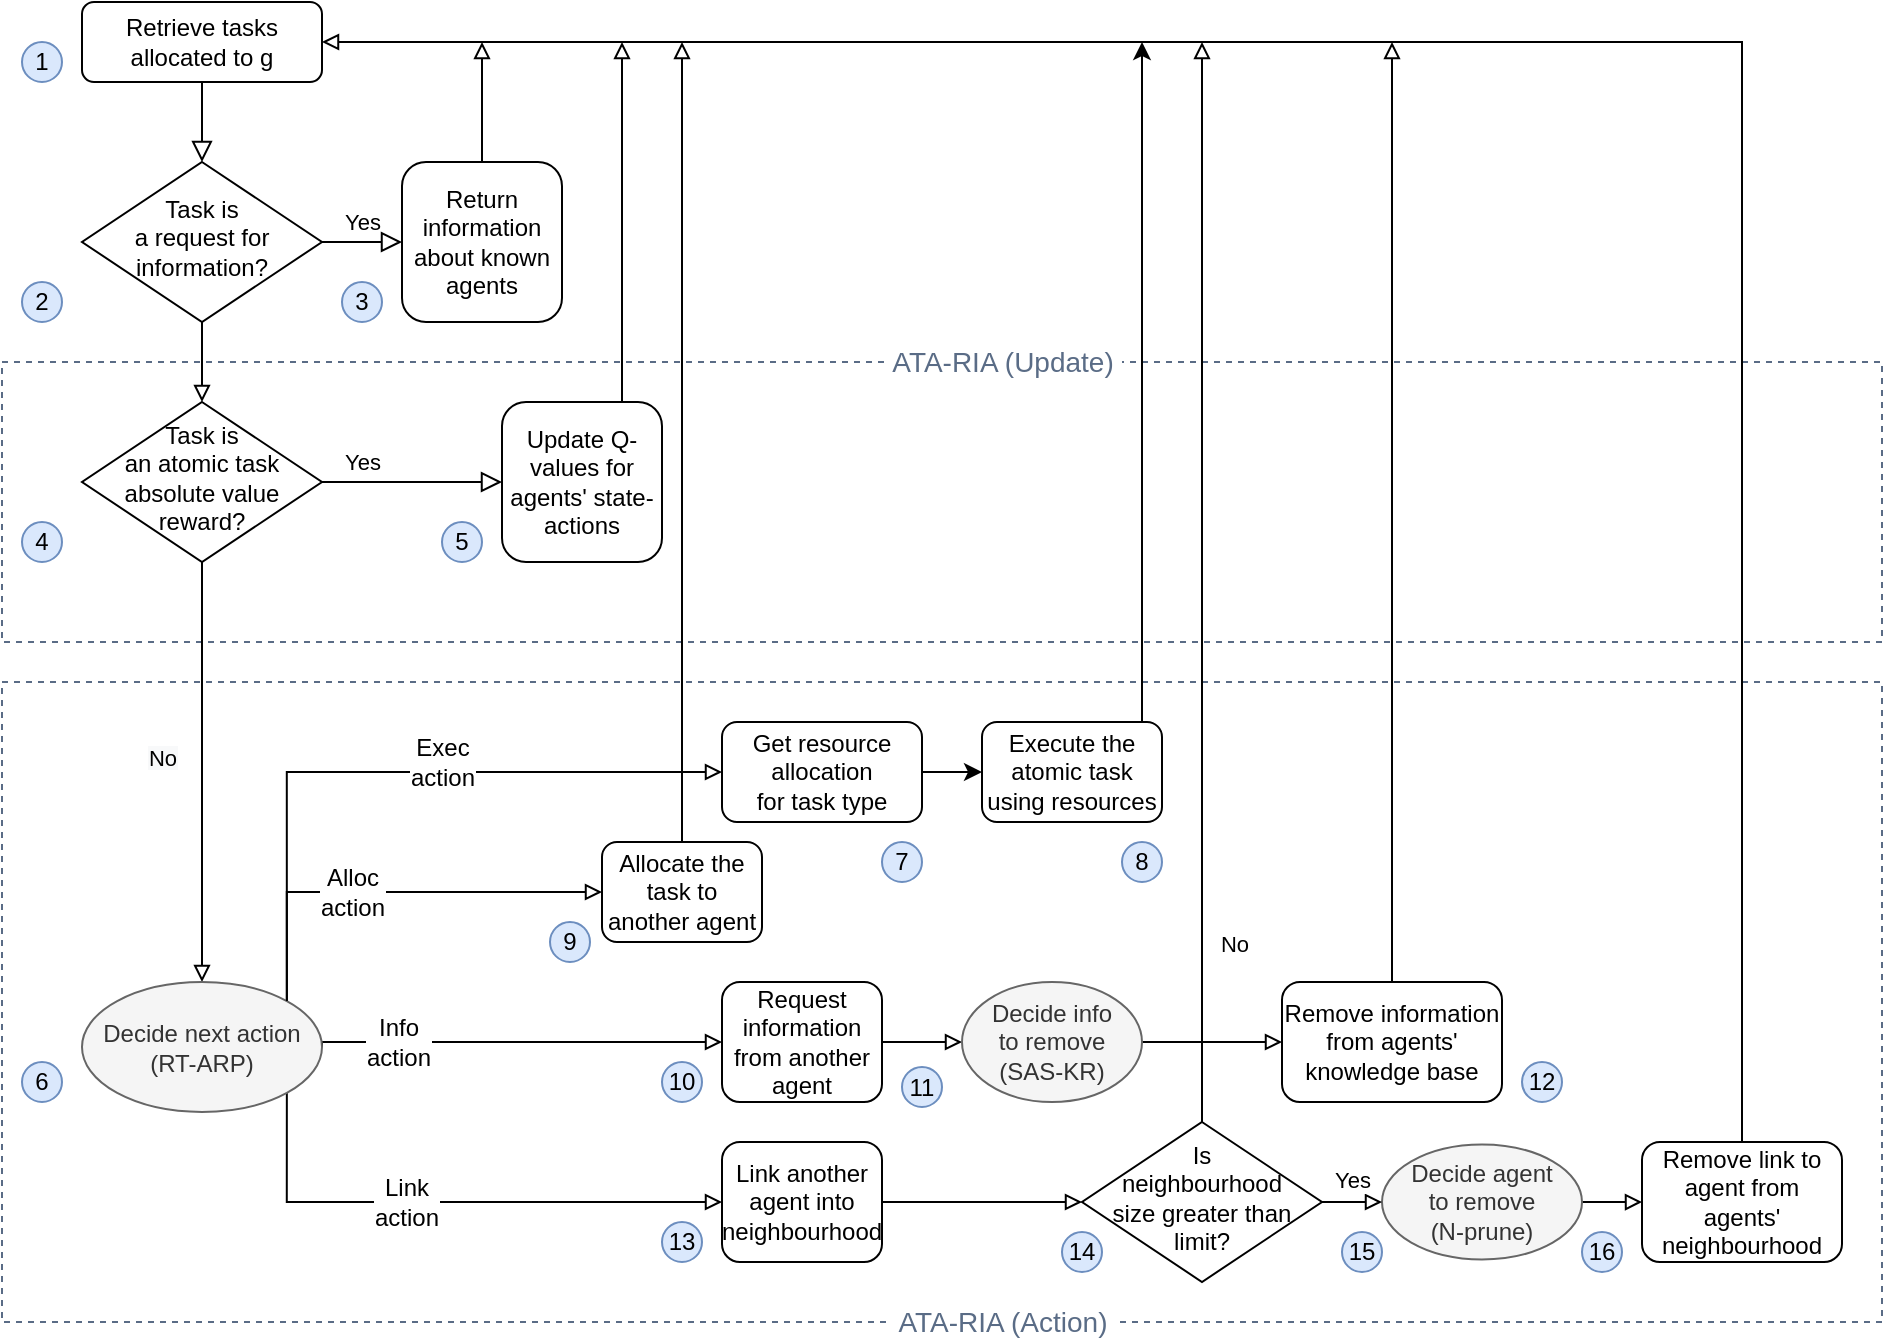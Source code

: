 <mxfile version="13.0.3" type="device"><diagram id="C5RBs43oDa-KdzZeNtuy" name="Page-1"><mxGraphModel dx="1106" dy="822" grid="1" gridSize="10" guides="1" tooltips="1" connect="1" arrows="1" fold="1" page="1" pageScale="1" pageWidth="827" pageHeight="1169" math="0" shadow="0"><root><mxCell id="WIyWlLk6GJQsqaUBKTNV-0"/><mxCell id="WIyWlLk6GJQsqaUBKTNV-1" parent="WIyWlLk6GJQsqaUBKTNV-0"/><mxCell id="KoRvC7mjp7U8nbrxe1lm-7" value="" style="fillColor=none;strokeColor=#5A6C86;dashed=1;verticalAlign=bottom;fontStyle=0;fontColor=#000000;align=left;labelPosition=right;verticalLabelPosition=top;spacingLeft=-98;spacingBottom=-21;labelBackgroundColor=#ffffff;" parent="WIyWlLk6GJQsqaUBKTNV-1" vertex="1"><mxGeometry x="120" y="420" width="940" height="320" as="geometry"/></mxCell><mxCell id="KoRvC7mjp7U8nbrxe1lm-8" value="" style="fillColor=none;strokeColor=#5A6C86;dashed=1;verticalAlign=bottom;fontStyle=1;fontColor=#000000;align=center;labelPosition=center;verticalLabelPosition=top;spacingLeft=-99;spacingTop=0;spacingBottom=-21;" parent="WIyWlLk6GJQsqaUBKTNV-1" vertex="1"><mxGeometry x="120" y="260" width="940" height="140" as="geometry"/></mxCell><mxCell id="WIyWlLk6GJQsqaUBKTNV-2" value="" style="rounded=0;html=1;jettySize=auto;orthogonalLoop=1;fontSize=11;endArrow=block;endFill=0;endSize=8;strokeWidth=1;shadow=0;labelBackgroundColor=none;edgeStyle=orthogonalEdgeStyle;fontStyle=0;entryX=0.5;entryY=0;entryDx=0;entryDy=0;" parent="WIyWlLk6GJQsqaUBKTNV-1" source="WIyWlLk6GJQsqaUBKTNV-3" target="WIyWlLk6GJQsqaUBKTNV-10" edge="1"><mxGeometry x="-0.2" y="-20" relative="1" as="geometry"><mxPoint as="offset"/><mxPoint x="220" y="170" as="targetPoint"/></mxGeometry></mxCell><mxCell id="WIyWlLk6GJQsqaUBKTNV-3" value="Retrieve tasks allocated to g" style="rounded=1;whiteSpace=wrap;html=1;fontSize=12;glass=0;strokeWidth=1;shadow=0;fontStyle=0" parent="WIyWlLk6GJQsqaUBKTNV-1" vertex="1"><mxGeometry x="160" y="80" width="120" height="40" as="geometry"/></mxCell><mxCell id="WIyWlLk6GJQsqaUBKTNV-9" value="Yes" style="edgeStyle=orthogonalEdgeStyle;rounded=0;html=1;jettySize=auto;orthogonalLoop=1;fontSize=11;endArrow=block;endFill=0;endSize=8;strokeWidth=1;shadow=0;labelBackgroundColor=none;fontStyle=0" parent="WIyWlLk6GJQsqaUBKTNV-1" source="WIyWlLk6GJQsqaUBKTNV-10" target="WIyWlLk6GJQsqaUBKTNV-12" edge="1"><mxGeometry y="10" relative="1" as="geometry"><mxPoint as="offset"/></mxGeometry></mxCell><mxCell id="-1iLSRCerz2YxzJYn320-26" value="&#10;&#10;&lt;span style=&quot;color: rgb(0, 0, 0); font-family: helvetica; font-size: 11px; font-style: normal; letter-spacing: normal; text-align: center; text-indent: 0px; text-transform: none; word-spacing: 0px; background-color: rgb(248, 249, 250); display: inline; float: none;&quot;&gt;No&lt;/span&gt;&#10;&#10;" style="edgeStyle=orthogonalEdgeStyle;rounded=0;orthogonalLoop=1;jettySize=auto;html=1;exitX=0.5;exitY=1;exitDx=0;exitDy=0;entryX=0.5;entryY=0;entryDx=0;entryDy=0;endArrow=block;endFill=0;fontStyle=0" parent="WIyWlLk6GJQsqaUBKTNV-1" source="KoRvC7mjp7U8nbrxe1lm-1" target="-1iLSRCerz2YxzJYn320-7" edge="1"><mxGeometry x="-0.067" y="-20" relative="1" as="geometry"><mxPoint as="offset"/><mxPoint x="220" y="430" as="sourcePoint"/></mxGeometry></mxCell><mxCell id="KoRvC7mjp7U8nbrxe1lm-5" style="edgeStyle=orthogonalEdgeStyle;rounded=0;orthogonalLoop=1;jettySize=auto;html=1;entryX=0.5;entryY=0;entryDx=0;entryDy=0;endArrow=block;endFill=0;fontSize=12;" parent="WIyWlLk6GJQsqaUBKTNV-1" source="WIyWlLk6GJQsqaUBKTNV-10" target="KoRvC7mjp7U8nbrxe1lm-1" edge="1"><mxGeometry relative="1" as="geometry"/></mxCell><mxCell id="WIyWlLk6GJQsqaUBKTNV-10" value="&lt;font face=&quot;sans-serif&quot;&gt;Task is &lt;br&gt;a request for information?&lt;/font&gt;" style="rhombus;whiteSpace=wrap;html=1;shadow=0;fontFamily=Helvetica;fontSize=12;align=center;strokeWidth=1;spacing=6;spacingTop=-4;fontStyle=0" parent="WIyWlLk6GJQsqaUBKTNV-1" vertex="1"><mxGeometry x="160" y="160" width="120" height="80" as="geometry"/></mxCell><mxCell id="NhZEEdgqRD4LZpYJJ2mU-9" style="edgeStyle=orthogonalEdgeStyle;rounded=0;orthogonalLoop=1;jettySize=auto;html=1;exitX=0.5;exitY=0;exitDx=0;exitDy=0;endArrow=block;endFill=0;" parent="WIyWlLk6GJQsqaUBKTNV-1" source="-1iLSRCerz2YxzJYn320-0" edge="1"><mxGeometry relative="1" as="geometry"><mxPoint x="460" y="100" as="targetPoint"/></mxGeometry></mxCell><mxCell id="-1iLSRCerz2YxzJYn320-0" value="Allocate the task to another agent" style="rounded=1;whiteSpace=wrap;html=1;fontSize=12;glass=0;strokeWidth=1;shadow=0;fontStyle=0" parent="WIyWlLk6GJQsqaUBKTNV-1" vertex="1"><mxGeometry x="420" y="500" width="80" height="50" as="geometry"/></mxCell><mxCell id="-1iLSRCerz2YxzJYn320-13" style="edgeStyle=orthogonalEdgeStyle;rounded=0;orthogonalLoop=1;jettySize=auto;html=1;exitX=1;exitY=0.5;exitDx=0;exitDy=0;entryX=0;entryY=0.5;entryDx=0;entryDy=0;endArrow=block;endFill=0;fontStyle=0" parent="WIyWlLk6GJQsqaUBKTNV-1" source="-1iLSRCerz2YxzJYn320-1" target="-1iLSRCerz2YxzJYn320-8" edge="1"><mxGeometry relative="1" as="geometry"/></mxCell><mxCell id="-1iLSRCerz2YxzJYn320-1" value="Request information from another agent" style="rounded=1;whiteSpace=wrap;html=1;fontSize=12;glass=0;strokeWidth=1;shadow=0;fontStyle=0" parent="WIyWlLk6GJQsqaUBKTNV-1" vertex="1"><mxGeometry x="480" y="570" width="80" height="60" as="geometry"/></mxCell><mxCell id="-1iLSRCerz2YxzJYn320-22" style="edgeStyle=orthogonalEdgeStyle;rounded=0;orthogonalLoop=1;jettySize=auto;html=1;exitX=1;exitY=0.5;exitDx=0;exitDy=0;entryX=0;entryY=0.5;entryDx=0;entryDy=0;endArrow=block;endFill=0;fontStyle=0" parent="WIyWlLk6GJQsqaUBKTNV-1" source="-1iLSRCerz2YxzJYn320-2" target="-1iLSRCerz2YxzJYn320-21" edge="1"><mxGeometry relative="1" as="geometry"/></mxCell><mxCell id="-1iLSRCerz2YxzJYn320-2" value="Link another agent into neighbourhood" style="rounded=1;whiteSpace=wrap;html=1;fontSize=12;glass=0;strokeWidth=1;shadow=0;fontStyle=0" parent="WIyWlLk6GJQsqaUBKTNV-1" vertex="1"><mxGeometry x="480" y="650" width="80" height="60" as="geometry"/></mxCell><mxCell id="NhZEEdgqRD4LZpYJJ2mU-8" style="edgeStyle=orthogonalEdgeStyle;rounded=0;orthogonalLoop=1;jettySize=auto;html=1;exitX=0.5;exitY=0;exitDx=0;exitDy=0;endArrow=block;endFill=0;" parent="WIyWlLk6GJQsqaUBKTNV-1" source="-1iLSRCerz2YxzJYn320-3" edge="1"><mxGeometry relative="1" as="geometry"><mxPoint x="815" y="100" as="targetPoint"/></mxGeometry></mxCell><mxCell id="-1iLSRCerz2YxzJYn320-3" value="Remove information from agents' knowledge base" style="rounded=1;whiteSpace=wrap;html=1;fontSize=12;glass=0;strokeWidth=1;shadow=0;fontStyle=0" parent="WIyWlLk6GJQsqaUBKTNV-1" vertex="1"><mxGeometry x="760" y="570" width="110" height="60" as="geometry"/></mxCell><mxCell id="-1iLSRCerz2YxzJYn320-17" style="edgeStyle=orthogonalEdgeStyle;rounded=0;orthogonalLoop=1;jettySize=auto;html=1;entryX=1;entryY=0.5;entryDx=0;entryDy=0;exitX=0.5;exitY=0;exitDx=0;exitDy=0;endArrow=block;endFill=0;fontStyle=0" parent="WIyWlLk6GJQsqaUBKTNV-1" source="-1iLSRCerz2YxzJYn320-4" target="WIyWlLk6GJQsqaUBKTNV-3" edge="1"><mxGeometry relative="1" as="geometry"><Array as="points"><mxPoint x="990" y="100"/></Array></mxGeometry></mxCell><mxCell id="-1iLSRCerz2YxzJYn320-4" value="Remove link to agent from agents' neighbourhood" style="rounded=1;whiteSpace=wrap;html=1;fontSize=12;glass=0;strokeWidth=1;shadow=0;fontStyle=0" parent="WIyWlLk6GJQsqaUBKTNV-1" vertex="1"><mxGeometry x="940" y="650" width="100" height="60" as="geometry"/></mxCell><mxCell id="-1iLSRCerz2YxzJYn320-11" style="edgeStyle=orthogonalEdgeStyle;rounded=0;orthogonalLoop=1;jettySize=auto;html=1;exitX=1;exitY=1;exitDx=0;exitDy=0;entryX=0;entryY=0.5;entryDx=0;entryDy=0;endArrow=block;endFill=0;fontStyle=0" parent="WIyWlLk6GJQsqaUBKTNV-1" source="-1iLSRCerz2YxzJYn320-7" target="-1iLSRCerz2YxzJYn320-2" edge="1"><mxGeometry relative="1" as="geometry"><Array as="points"><mxPoint x="263" y="680"/></Array></mxGeometry></mxCell><mxCell id="-1iLSRCerz2YxzJYn320-29" value="Link&lt;br style=&quot;font-size: 12px;&quot;&gt;action" style="edgeLabel;html=1;align=center;verticalAlign=middle;resizable=0;points=[];fontSize=12;fontStyle=0" parent="-1iLSRCerz2YxzJYn320-11" vertex="1" connectable="0"><mxGeometry x="-0.191" y="18" relative="1" as="geometry"><mxPoint x="3.4" y="18" as="offset"/></mxGeometry></mxCell><mxCell id="-1iLSRCerz2YxzJYn320-12" value="Info&lt;br style=&quot;font-size: 12px;&quot;&gt;action" style="edgeStyle=orthogonalEdgeStyle;rounded=0;orthogonalLoop=1;jettySize=auto;html=1;exitX=1;exitY=0.5;exitDx=0;exitDy=0;entryX=0;entryY=0.5;entryDx=0;entryDy=0;endArrow=block;endFill=0;fontStyle=0;fontSize=12;" parent="WIyWlLk6GJQsqaUBKTNV-1" source="-1iLSRCerz2YxzJYn320-7" target="-1iLSRCerz2YxzJYn320-1" edge="1"><mxGeometry x="-0.6" relative="1" as="geometry"><mxPoint x="410" y="612.5" as="sourcePoint"/><mxPoint as="offset"/><Array as="points"><mxPoint x="280" y="600"/></Array></mxGeometry></mxCell><mxCell id="-1iLSRCerz2YxzJYn320-28" value="Alloc&lt;br style=&quot;font-size: 12px;&quot;&gt;action" style="edgeStyle=orthogonalEdgeStyle;rounded=0;orthogonalLoop=1;jettySize=auto;html=1;exitX=1;exitY=0;exitDx=0;exitDy=0;endArrow=block;endFill=0;fontSize=12;fontStyle=0;entryX=0;entryY=0.5;entryDx=0;entryDy=0;" parent="WIyWlLk6GJQsqaUBKTNV-1" source="-1iLSRCerz2YxzJYn320-7" target="-1iLSRCerz2YxzJYn320-0" edge="1"><mxGeometry x="-0.177" relative="1" as="geometry"><Array as="points"><mxPoint x="263" y="525"/></Array><mxPoint as="offset"/><mxPoint x="400" y="550" as="targetPoint"/></mxGeometry></mxCell><mxCell id="-1iLSRCerz2YxzJYn320-7" value="Decide next action (RT-ARP)" style="ellipse;whiteSpace=wrap;html=1;fillColor=#f5f5f5;strokeColor=#666666;fontColor=#333333;fontStyle=0" parent="WIyWlLk6GJQsqaUBKTNV-1" vertex="1"><mxGeometry x="160" y="570" width="120" height="65" as="geometry"/></mxCell><mxCell id="-1iLSRCerz2YxzJYn320-14" style="edgeStyle=orthogonalEdgeStyle;rounded=0;orthogonalLoop=1;jettySize=auto;html=1;exitX=1;exitY=0.5;exitDx=0;exitDy=0;entryX=0;entryY=0.5;entryDx=0;entryDy=0;endArrow=block;endFill=0;fontStyle=0" parent="WIyWlLk6GJQsqaUBKTNV-1" source="-1iLSRCerz2YxzJYn320-8" target="-1iLSRCerz2YxzJYn320-3" edge="1"><mxGeometry relative="1" as="geometry"/></mxCell><mxCell id="-1iLSRCerz2YxzJYn320-24" style="edgeStyle=orthogonalEdgeStyle;rounded=0;orthogonalLoop=1;jettySize=auto;html=1;entryX=0;entryY=0.5;entryDx=0;entryDy=0;endArrow=block;endFill=0;fontStyle=0" parent="WIyWlLk6GJQsqaUBKTNV-1" source="-1iLSRCerz2YxzJYn320-9" target="-1iLSRCerz2YxzJYn320-4" edge="1"><mxGeometry relative="1" as="geometry"/></mxCell><mxCell id="-1iLSRCerz2YxzJYn320-9" value="Decide agent&lt;br&gt;to remove&lt;br&gt;(N-prune)" style="ellipse;whiteSpace=wrap;html=1;fillColor=#f5f5f5;strokeColor=#666666;fontColor=#333333;fontStyle=0" parent="WIyWlLk6GJQsqaUBKTNV-1" vertex="1"><mxGeometry x="810" y="651.25" width="100" height="57.5" as="geometry"/></mxCell><mxCell id="NhZEEdgqRD4LZpYJJ2mU-3" style="edgeStyle=orthogonalEdgeStyle;rounded=0;orthogonalLoop=1;jettySize=auto;html=1;exitX=0.5;exitY=0;exitDx=0;exitDy=0;endArrow=block;endFill=0;" parent="WIyWlLk6GJQsqaUBKTNV-1" source="WIyWlLk6GJQsqaUBKTNV-12" edge="1"><mxGeometry relative="1" as="geometry"><mxPoint x="360" y="100" as="targetPoint"/></mxGeometry></mxCell><mxCell id="WIyWlLk6GJQsqaUBKTNV-12" value="Return information&lt;br&gt;about known agents" style="rounded=1;whiteSpace=wrap;html=1;fontSize=12;glass=0;strokeWidth=1;shadow=0;fontStyle=0" parent="WIyWlLk6GJQsqaUBKTNV-1" vertex="1"><mxGeometry x="320" y="160" width="80" height="80" as="geometry"/></mxCell><mxCell id="-1iLSRCerz2YxzJYn320-8" value="Decide info&lt;br&gt;to remove&lt;br&gt;(SAS-KR)" style="ellipse;whiteSpace=wrap;html=1;fillColor=#f5f5f5;strokeColor=#666666;fontColor=#333333;fontStyle=0" parent="WIyWlLk6GJQsqaUBKTNV-1" vertex="1"><mxGeometry x="600" y="570" width="90" height="60" as="geometry"/></mxCell><mxCell id="-1iLSRCerz2YxzJYn320-23" value="Yes" style="edgeStyle=orthogonalEdgeStyle;rounded=0;orthogonalLoop=1;jettySize=auto;html=1;entryX=0;entryY=0.5;entryDx=0;entryDy=0;endArrow=block;endFill=0;fontStyle=0" parent="WIyWlLk6GJQsqaUBKTNV-1" source="-1iLSRCerz2YxzJYn320-21" target="-1iLSRCerz2YxzJYn320-9" edge="1"><mxGeometry y="-12" relative="1" as="geometry"><mxPoint y="1" as="offset"/></mxGeometry></mxCell><mxCell id="-1iLSRCerz2YxzJYn320-31" style="edgeStyle=orthogonalEdgeStyle;rounded=0;orthogonalLoop=1;jettySize=auto;html=1;exitX=0.5;exitY=0;exitDx=0;exitDy=0;endArrow=block;endFill=0;fontSize=12;fontStyle=0" parent="WIyWlLk6GJQsqaUBKTNV-1" source="-1iLSRCerz2YxzJYn320-21" edge="1"><mxGeometry relative="1" as="geometry"><mxPoint x="720" y="100" as="targetPoint"/></mxGeometry></mxCell><mxCell id="-1iLSRCerz2YxzJYn320-32" value="No" style="edgeLabel;html=1;align=center;verticalAlign=middle;resizable=0;points=[];fontSize=11;fontStyle=0" parent="-1iLSRCerz2YxzJYn320-31" vertex="1" connectable="0"><mxGeometry x="0.198" y="3" relative="1" as="geometry"><mxPoint x="18" y="234" as="offset"/></mxGeometry></mxCell><mxCell id="-1iLSRCerz2YxzJYn320-21" value="&lt;font face=&quot;sans-serif&quot;&gt;Is &lt;br&gt;neighbourhood &lt;br&gt;size greater than limit?&lt;/font&gt;" style="rhombus;whiteSpace=wrap;html=1;shadow=0;fontFamily=Helvetica;fontSize=12;align=center;strokeWidth=1;spacing=6;spacingTop=-4;fontStyle=0" parent="WIyWlLk6GJQsqaUBKTNV-1" vertex="1"><mxGeometry x="660" y="640" width="120" height="80" as="geometry"/></mxCell><mxCell id="LcpqVh6j0f8WOYCuGlwR-1" style="edgeStyle=orthogonalEdgeStyle;rounded=0;orthogonalLoop=1;jettySize=auto;html=1;exitX=1;exitY=0.5;exitDx=0;exitDy=0;entryX=0;entryY=0.5;entryDx=0;entryDy=0;" parent="WIyWlLk6GJQsqaUBKTNV-1" source="NhZEEdgqRD4LZpYJJ2mU-4" target="LcpqVh6j0f8WOYCuGlwR-0" edge="1"><mxGeometry relative="1" as="geometry"/></mxCell><mxCell id="NhZEEdgqRD4LZpYJJ2mU-4" value="Get resource allocation &lt;br&gt;for task type" style="rounded=1;whiteSpace=wrap;html=1;fontSize=12;glass=0;strokeWidth=1;shadow=0;fontStyle=0" parent="WIyWlLk6GJQsqaUBKTNV-1" vertex="1"><mxGeometry x="480" y="440" width="100" height="50" as="geometry"/></mxCell><mxCell id="NhZEEdgqRD4LZpYJJ2mU-5" value="Exec&lt;br style=&quot;font-size: 12px;&quot;&gt;action" style="edgeStyle=orthogonalEdgeStyle;rounded=0;orthogonalLoop=1;jettySize=auto;html=1;exitX=1;exitY=0;exitDx=0;exitDy=0;entryX=0;entryY=0.5;entryDx=0;entryDy=0;endArrow=block;endFill=0;fontSize=12;fontStyle=0" parent="WIyWlLk6GJQsqaUBKTNV-1" source="-1iLSRCerz2YxzJYn320-7" target="NhZEEdgqRD4LZpYJJ2mU-4" edge="1"><mxGeometry x="-0.186" y="-57" relative="1" as="geometry"><Array as="points"><mxPoint x="263" y="465"/></Array><mxPoint x="57" y="-62" as="offset"/><mxPoint x="262.754" y="552.198" as="sourcePoint"/></mxGeometry></mxCell><mxCell id="NhZEEdgqRD4LZpYJJ2mU-11" value="1" style="ellipse;whiteSpace=wrap;html=1;aspect=fixed;fillColor=#dae8fc;strokeColor=#6c8ebf;" parent="WIyWlLk6GJQsqaUBKTNV-1" vertex="1"><mxGeometry x="130" y="100" width="20" height="20" as="geometry"/></mxCell><mxCell id="NhZEEdgqRD4LZpYJJ2mU-12" value="2" style="ellipse;whiteSpace=wrap;html=1;aspect=fixed;fillColor=#dae8fc;strokeColor=#6c8ebf;" parent="WIyWlLk6GJQsqaUBKTNV-1" vertex="1"><mxGeometry x="130" y="220" width="20" height="20" as="geometry"/></mxCell><mxCell id="NhZEEdgqRD4LZpYJJ2mU-13" value="3" style="ellipse;whiteSpace=wrap;html=1;aspect=fixed;fillColor=#dae8fc;strokeColor=#6c8ebf;" parent="WIyWlLk6GJQsqaUBKTNV-1" vertex="1"><mxGeometry x="290" y="220" width="20" height="20" as="geometry"/></mxCell><mxCell id="NhZEEdgqRD4LZpYJJ2mU-14" value="6" style="ellipse;whiteSpace=wrap;html=1;aspect=fixed;fillColor=#dae8fc;strokeColor=#6c8ebf;" parent="WIyWlLk6GJQsqaUBKTNV-1" vertex="1"><mxGeometry x="130" y="610" width="20" height="20" as="geometry"/></mxCell><mxCell id="NhZEEdgqRD4LZpYJJ2mU-15" value="7" style="ellipse;whiteSpace=wrap;html=1;aspect=fixed;fillColor=#dae8fc;strokeColor=#6c8ebf;" parent="WIyWlLk6GJQsqaUBKTNV-1" vertex="1"><mxGeometry x="560" y="500" width="20" height="20" as="geometry"/></mxCell><mxCell id="NhZEEdgqRD4LZpYJJ2mU-16" value="9" style="ellipse;whiteSpace=wrap;html=1;aspect=fixed;fillColor=#dae8fc;strokeColor=#6c8ebf;" parent="WIyWlLk6GJQsqaUBKTNV-1" vertex="1"><mxGeometry x="394" y="540" width="20" height="20" as="geometry"/></mxCell><mxCell id="NhZEEdgqRD4LZpYJJ2mU-17" value="10" style="ellipse;whiteSpace=wrap;html=1;aspect=fixed;fillColor=#dae8fc;strokeColor=#6c8ebf;" parent="WIyWlLk6GJQsqaUBKTNV-1" vertex="1"><mxGeometry x="450" y="610" width="20" height="20" as="geometry"/></mxCell><mxCell id="NhZEEdgqRD4LZpYJJ2mU-18" value="13" style="ellipse;whiteSpace=wrap;html=1;aspect=fixed;fillColor=#dae8fc;strokeColor=#6c8ebf;" parent="WIyWlLk6GJQsqaUBKTNV-1" vertex="1"><mxGeometry x="450" y="690" width="20" height="20" as="geometry"/></mxCell><mxCell id="NhZEEdgqRD4LZpYJJ2mU-19" value="11" style="ellipse;whiteSpace=wrap;html=1;aspect=fixed;fillColor=#dae8fc;strokeColor=#6c8ebf;" parent="WIyWlLk6GJQsqaUBKTNV-1" vertex="1"><mxGeometry x="570" y="612.5" width="20" height="20" as="geometry"/></mxCell><mxCell id="NhZEEdgqRD4LZpYJJ2mU-20" value="14" style="ellipse;whiteSpace=wrap;html=1;aspect=fixed;fillColor=#dae8fc;strokeColor=#6c8ebf;" parent="WIyWlLk6GJQsqaUBKTNV-1" vertex="1"><mxGeometry x="650" y="695" width="20" height="20" as="geometry"/></mxCell><mxCell id="NhZEEdgqRD4LZpYJJ2mU-21" value="12" style="ellipse;whiteSpace=wrap;html=1;aspect=fixed;fillColor=#dae8fc;strokeColor=#6c8ebf;" parent="WIyWlLk6GJQsqaUBKTNV-1" vertex="1"><mxGeometry x="880" y="610" width="20" height="20" as="geometry"/></mxCell><mxCell id="NhZEEdgqRD4LZpYJJ2mU-22" value="16" style="ellipse;whiteSpace=wrap;html=1;aspect=fixed;fillColor=#dae8fc;strokeColor=#6c8ebf;" parent="WIyWlLk6GJQsqaUBKTNV-1" vertex="1"><mxGeometry x="910" y="695" width="20" height="20" as="geometry"/></mxCell><mxCell id="NhZEEdgqRD4LZpYJJ2mU-23" value="15" style="ellipse;whiteSpace=wrap;html=1;aspect=fixed;fillColor=#dae8fc;strokeColor=#6c8ebf;" parent="WIyWlLk6GJQsqaUBKTNV-1" vertex="1"><mxGeometry x="790" y="695" width="20" height="20" as="geometry"/></mxCell><mxCell id="KoRvC7mjp7U8nbrxe1lm-0" value="Yes" style="edgeStyle=orthogonalEdgeStyle;rounded=0;html=1;jettySize=auto;orthogonalLoop=1;fontSize=11;endArrow=block;endFill=0;endSize=8;strokeWidth=1;shadow=0;labelBackgroundColor=none;fontStyle=0" parent="WIyWlLk6GJQsqaUBKTNV-1" source="KoRvC7mjp7U8nbrxe1lm-1" target="KoRvC7mjp7U8nbrxe1lm-2" edge="1"><mxGeometry x="-0.556" y="10" relative="1" as="geometry"><mxPoint as="offset"/></mxGeometry></mxCell><mxCell id="KoRvC7mjp7U8nbrxe1lm-1" value="&lt;font face=&quot;sans-serif&quot;&gt;Task is &lt;br&gt;an atomic task absolute value&lt;br&gt;reward?&lt;/font&gt;" style="rhombus;whiteSpace=wrap;html=1;shadow=0;fontFamily=Helvetica;fontSize=12;align=center;strokeWidth=1;spacing=6;spacingTop=-4;fontStyle=0" parent="WIyWlLk6GJQsqaUBKTNV-1" vertex="1"><mxGeometry x="160" y="280" width="120" height="80" as="geometry"/></mxCell><mxCell id="KoRvC7mjp7U8nbrxe1lm-17" style="edgeStyle=orthogonalEdgeStyle;rounded=0;orthogonalLoop=1;jettySize=auto;html=1;exitX=0.75;exitY=0;exitDx=0;exitDy=0;endArrow=block;endFill=0;fontSize=14;fontColor=#000000;" parent="WIyWlLk6GJQsqaUBKTNV-1" source="KoRvC7mjp7U8nbrxe1lm-2" edge="1"><mxGeometry relative="1" as="geometry"><mxPoint x="430.0" y="100" as="targetPoint"/></mxGeometry></mxCell><mxCell id="KoRvC7mjp7U8nbrxe1lm-2" value="Update Q-values for agents' state-actions" style="rounded=1;whiteSpace=wrap;html=1;fontSize=12;glass=0;strokeWidth=1;shadow=0;fontStyle=0" parent="WIyWlLk6GJQsqaUBKTNV-1" vertex="1"><mxGeometry x="370" y="280" width="80" height="80" as="geometry"/></mxCell><mxCell id="KoRvC7mjp7U8nbrxe1lm-3" value="4" style="ellipse;whiteSpace=wrap;html=1;aspect=fixed;fillColor=#dae8fc;strokeColor=#6c8ebf;" parent="WIyWlLk6GJQsqaUBKTNV-1" vertex="1"><mxGeometry x="130" y="340" width="20" height="20" as="geometry"/></mxCell><mxCell id="KoRvC7mjp7U8nbrxe1lm-4" value="5" style="ellipse;whiteSpace=wrap;html=1;aspect=fixed;fillColor=#dae8fc;strokeColor=#6c8ebf;" parent="WIyWlLk6GJQsqaUBKTNV-1" vertex="1"><mxGeometry x="340" y="340" width="20" height="20" as="geometry"/></mxCell><mxCell id="KoRvC7mjp7U8nbrxe1lm-9" value="&lt;span&gt;&amp;nbsp;ATA-RIA (Update)&amp;nbsp;&lt;/span&gt;" style="text;html=1;align=center;verticalAlign=middle;resizable=0;points=[];autosize=1;fontSize=14;fontColor=#5A6C86;fontStyle=0;labelBackgroundColor=#ffffff;labelBorderColor=none;" parent="WIyWlLk6GJQsqaUBKTNV-1" vertex="1"><mxGeometry x="555" y="250" width="130" height="20" as="geometry"/></mxCell><mxCell id="KoRvC7mjp7U8nbrxe1lm-14" value="&lt;span style=&quot;font-weight: normal&quot;&gt;&amp;nbsp;ATA-RIA (Action)&amp;nbsp;&lt;/span&gt;" style="text;html=1;align=center;verticalAlign=middle;resizable=0;points=[];autosize=1;fontSize=14;fontColor=#5A6C86;fontStyle=1;labelBackgroundColor=#ffffff;labelBorderColor=none;" parent="WIyWlLk6GJQsqaUBKTNV-1" vertex="1"><mxGeometry x="555" y="730" width="130" height="20" as="geometry"/></mxCell><mxCell id="LcpqVh6j0f8WOYCuGlwR-2" style="edgeStyle=orthogonalEdgeStyle;rounded=0;orthogonalLoop=1;jettySize=auto;html=1;exitX=0.75;exitY=0;exitDx=0;exitDy=0;" parent="WIyWlLk6GJQsqaUBKTNV-1" source="LcpqVh6j0f8WOYCuGlwR-0" edge="1"><mxGeometry relative="1" as="geometry"><mxPoint x="690" y="100" as="targetPoint"/><Array as="points"><mxPoint x="690" y="440"/></Array></mxGeometry></mxCell><mxCell id="LcpqVh6j0f8WOYCuGlwR-0" value="Execute the atomic task using resources" style="rounded=1;whiteSpace=wrap;html=1;fontSize=12;glass=0;strokeWidth=1;shadow=0;fontStyle=0" parent="WIyWlLk6GJQsqaUBKTNV-1" vertex="1"><mxGeometry x="610" y="440" width="90" height="50" as="geometry"/></mxCell><mxCell id="LcpqVh6j0f8WOYCuGlwR-4" value="8" style="ellipse;whiteSpace=wrap;html=1;aspect=fixed;fillColor=#dae8fc;strokeColor=#6c8ebf;" parent="WIyWlLk6GJQsqaUBKTNV-1" vertex="1"><mxGeometry x="680" y="500" width="20" height="20" as="geometry"/></mxCell></root></mxGraphModel></diagram></mxfile>